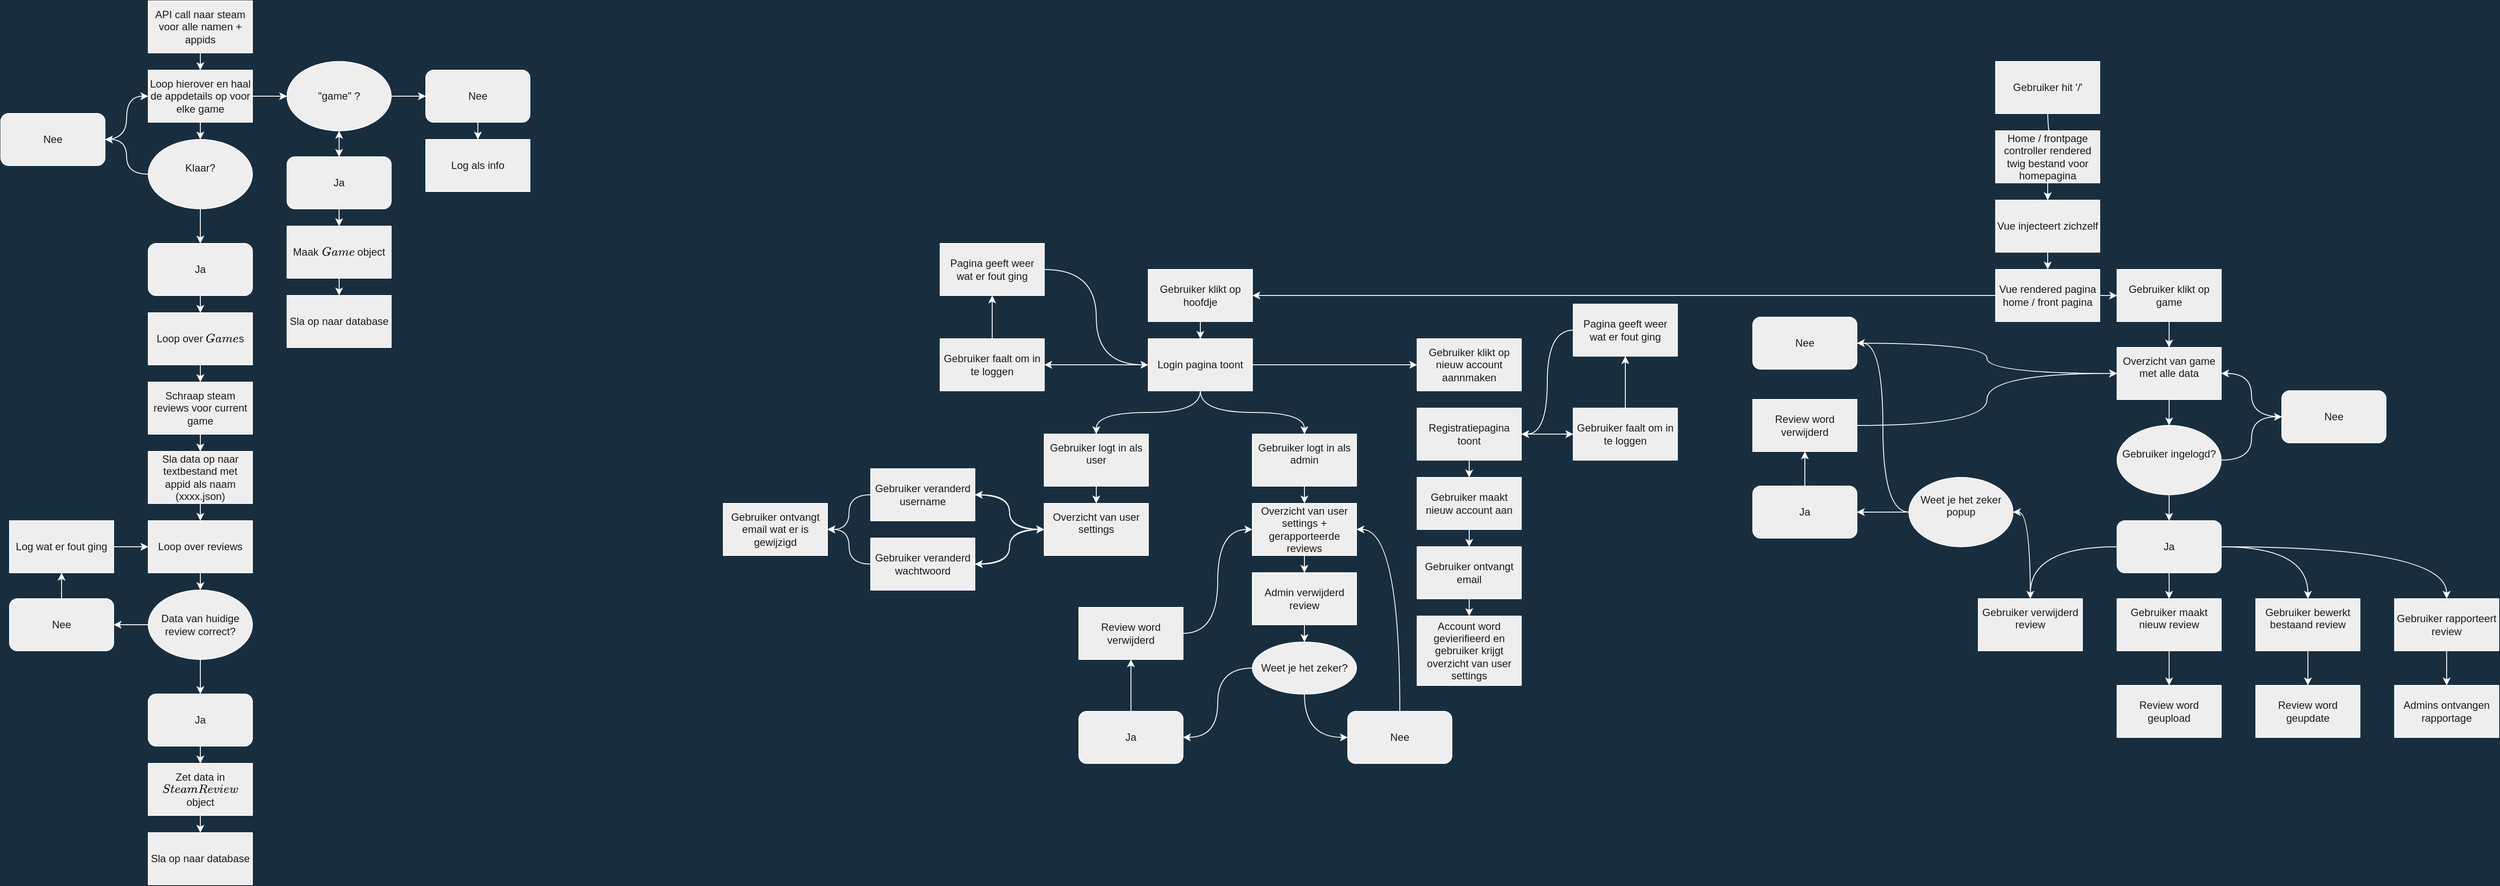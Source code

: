 <mxfile version="20.3.3" type="device"><diagram id="C5RBs43oDa-KdzZeNtuy" name="Page-1"><mxGraphModel dx="1673" dy="932" grid="0" gridSize="10" guides="1" tooltips="1" connect="1" arrows="1" fold="1" page="1" pageScale="1" pageWidth="4681" pageHeight="3300" background="#182E3E" math="0" shadow="0"><root><mxCell id="WIyWlLk6GJQsqaUBKTNV-0"/><mxCell id="WIyWlLk6GJQsqaUBKTNV-1" parent="WIyWlLk6GJQsqaUBKTNV-0"/><mxCell id="2eg6eERZm21hRDoab48E-3" style="edgeStyle=orthogonalEdgeStyle;rounded=0;orthogonalLoop=1;jettySize=auto;html=1;entryX=0.5;entryY=0;entryDx=0;entryDy=0;strokeColor=#FFFFFF;fontColor=#FFFFFF;curved=1;labelBackgroundColor=#182E3E;" parent="WIyWlLk6GJQsqaUBKTNV-1" source="2eg6eERZm21hRDoab48E-1" target="2eg6eERZm21hRDoab48E-2" edge="1"><mxGeometry relative="1" as="geometry"/></mxCell><mxCell id="2eg6eERZm21hRDoab48E-1" value="API call naar steam voor alle namen + appids" style="rounded=0;whiteSpace=wrap;html=1;strokeColor=#FFFFFF;fontColor=#1A1A1A;fillColor=#EEEEEE;" parent="WIyWlLk6GJQsqaUBKTNV-1" vertex="1"><mxGeometry x="400" y="40" width="120" height="60" as="geometry"/></mxCell><mxCell id="2eg6eERZm21hRDoab48E-9" style="edgeStyle=orthogonalEdgeStyle;rounded=0;orthogonalLoop=1;jettySize=auto;html=1;strokeColor=#FFFFFF;fontColor=#FFFFFF;curved=1;labelBackgroundColor=#182E3E;" parent="WIyWlLk6GJQsqaUBKTNV-1" source="2eg6eERZm21hRDoab48E-2" target="2eg6eERZm21hRDoab48E-4" edge="1"><mxGeometry relative="1" as="geometry"/></mxCell><mxCell id="2eg6eERZm21hRDoab48E-24" style="edgeStyle=orthogonalEdgeStyle;rounded=0;orthogonalLoop=1;jettySize=auto;html=1;strokeColor=#FFFFFF;fontColor=#FFFFFF;curved=1;labelBackgroundColor=#182E3E;" parent="WIyWlLk6GJQsqaUBKTNV-1" source="2eg6eERZm21hRDoab48E-2" target="2eg6eERZm21hRDoab48E-19" edge="1"><mxGeometry relative="1" as="geometry"/></mxCell><mxCell id="2eg6eERZm21hRDoab48E-2" value="Loop hierover en haal de appdetails op voor elke game" style="rounded=0;whiteSpace=wrap;html=1;strokeColor=#FFFFFF;fontColor=#1A1A1A;fillColor=#EEEEEE;" parent="WIyWlLk6GJQsqaUBKTNV-1" vertex="1"><mxGeometry x="400" y="120" width="120" height="60" as="geometry"/></mxCell><mxCell id="2eg6eERZm21hRDoab48E-7" style="edgeStyle=orthogonalEdgeStyle;rounded=0;orthogonalLoop=1;jettySize=auto;html=1;entryX=0;entryY=0.5;entryDx=0;entryDy=0;strokeColor=#FFFFFF;fontColor=#FFFFFF;curved=1;labelBackgroundColor=#182E3E;" parent="WIyWlLk6GJQsqaUBKTNV-1" source="2eg6eERZm21hRDoab48E-4" target="2eg6eERZm21hRDoab48E-6" edge="1"><mxGeometry relative="1" as="geometry"/></mxCell><mxCell id="2eg6eERZm21hRDoab48E-18" style="edgeStyle=orthogonalEdgeStyle;rounded=0;orthogonalLoop=1;jettySize=auto;html=1;strokeColor=#FFFFFF;fontColor=#FFFFFF;curved=1;labelBackgroundColor=#182E3E;" parent="WIyWlLk6GJQsqaUBKTNV-1" source="2eg6eERZm21hRDoab48E-4" target="2eg6eERZm21hRDoab48E-5" edge="1"><mxGeometry relative="1" as="geometry"/></mxCell><mxCell id="2eg6eERZm21hRDoab48E-4" value="&quot;game&quot; ?" style="ellipse;whiteSpace=wrap;html=1;strokeColor=#FFFFFF;fontColor=#1A1A1A;fillColor=#EEEEEE;" parent="WIyWlLk6GJQsqaUBKTNV-1" vertex="1"><mxGeometry x="560" y="110" width="120" height="80" as="geometry"/></mxCell><mxCell id="2eg6eERZm21hRDoab48E-15" style="edgeStyle=orthogonalEdgeStyle;rounded=0;orthogonalLoop=1;jettySize=auto;html=1;strokeColor=#FFFFFF;fontColor=#FFFFFF;curved=1;labelBackgroundColor=#182E3E;" parent="WIyWlLk6GJQsqaUBKTNV-1" source="2eg6eERZm21hRDoab48E-5" target="2eg6eERZm21hRDoab48E-13" edge="1"><mxGeometry relative="1" as="geometry"/></mxCell><mxCell id="2eg6eERZm21hRDoab48E-17" value="" style="edgeStyle=orthogonalEdgeStyle;rounded=0;orthogonalLoop=1;jettySize=auto;html=1;strokeColor=#FFFFFF;fontColor=#FFFFFF;curved=1;labelBackgroundColor=#182E3E;" parent="WIyWlLk6GJQsqaUBKTNV-1" source="2eg6eERZm21hRDoab48E-5" target="2eg6eERZm21hRDoab48E-4" edge="1"><mxGeometry relative="1" as="geometry"/></mxCell><mxCell id="2eg6eERZm21hRDoab48E-5" value="Ja" style="rounded=1;whiteSpace=wrap;html=1;strokeColor=#FFFFFF;fontColor=#1A1A1A;fillColor=#EEEEEE;" parent="WIyWlLk6GJQsqaUBKTNV-1" vertex="1"><mxGeometry x="560" y="220" width="120" height="60" as="geometry"/></mxCell><mxCell id="2eg6eERZm21hRDoab48E-66" style="edgeStyle=orthogonalEdgeStyle;rounded=0;orthogonalLoop=1;jettySize=auto;html=1;strokeColor=#FFFFFF;fontColor=#FFFFFF;curved=1;labelBackgroundColor=#182E3E;" parent="WIyWlLk6GJQsqaUBKTNV-1" source="2eg6eERZm21hRDoab48E-6" target="2eg6eERZm21hRDoab48E-65" edge="1"><mxGeometry relative="1" as="geometry"/></mxCell><mxCell id="2eg6eERZm21hRDoab48E-6" value="Nee" style="rounded=1;whiteSpace=wrap;html=1;strokeColor=#FFFFFF;fontColor=#1A1A1A;fillColor=#EEEEEE;" parent="WIyWlLk6GJQsqaUBKTNV-1" vertex="1"><mxGeometry x="720" y="120" width="120" height="60" as="geometry"/></mxCell><mxCell id="2eg6eERZm21hRDoab48E-16" style="edgeStyle=orthogonalEdgeStyle;rounded=0;orthogonalLoop=1;jettySize=auto;html=1;entryX=0.5;entryY=0;entryDx=0;entryDy=0;strokeColor=#FFFFFF;fontColor=#FFFFFF;curved=1;labelBackgroundColor=#182E3E;" parent="WIyWlLk6GJQsqaUBKTNV-1" source="2eg6eERZm21hRDoab48E-13" target="2eg6eERZm21hRDoab48E-14" edge="1"><mxGeometry relative="1" as="geometry"/></mxCell><mxCell id="2eg6eERZm21hRDoab48E-13" value="Maak `Game` object" style="whiteSpace=wrap;html=1;strokeColor=#FFFFFF;fontColor=#1A1A1A;fillColor=#EEEEEE;" parent="WIyWlLk6GJQsqaUBKTNV-1" vertex="1"><mxGeometry x="560" y="300" width="120" height="60" as="geometry"/></mxCell><mxCell id="2eg6eERZm21hRDoab48E-14" value="Sla op naar database" style="whiteSpace=wrap;html=1;strokeColor=#FFFFFF;fontColor=#1A1A1A;fillColor=#EEEEEE;" parent="WIyWlLk6GJQsqaUBKTNV-1" vertex="1"><mxGeometry x="560" y="380" width="120" height="60" as="geometry"/></mxCell><mxCell id="2eg6eERZm21hRDoab48E-22" style="edgeStyle=orthogonalEdgeStyle;rounded=0;orthogonalLoop=1;jettySize=auto;html=1;strokeColor=#FFFFFF;fontColor=#FFFFFF;curved=1;labelBackgroundColor=#182E3E;" parent="WIyWlLk6GJQsqaUBKTNV-1" source="2eg6eERZm21hRDoab48E-19" target="2eg6eERZm21hRDoab48E-21" edge="1"><mxGeometry relative="1" as="geometry"/></mxCell><mxCell id="2eg6eERZm21hRDoab48E-27" style="edgeStyle=orthogonalEdgeStyle;rounded=0;orthogonalLoop=1;jettySize=auto;html=1;strokeColor=#FFFFFF;fontColor=#FFFFFF;curved=1;labelBackgroundColor=#182E3E;" parent="WIyWlLk6GJQsqaUBKTNV-1" source="2eg6eERZm21hRDoab48E-19" target="2eg6eERZm21hRDoab48E-20" edge="1"><mxGeometry relative="1" as="geometry"/></mxCell><mxCell id="2eg6eERZm21hRDoab48E-19" value="&lt;div&gt;Klaar?&lt;/div&gt;&lt;div&gt;&lt;br&gt;&lt;/div&gt;" style="ellipse;whiteSpace=wrap;html=1;strokeColor=#FFFFFF;fontColor=#1A1A1A;fillColor=#EEEEEE;" parent="WIyWlLk6GJQsqaUBKTNV-1" vertex="1"><mxGeometry x="400" y="200" width="120" height="80" as="geometry"/></mxCell><mxCell id="2eg6eERZm21hRDoab48E-30" style="edgeStyle=orthogonalEdgeStyle;rounded=0;orthogonalLoop=1;jettySize=auto;html=1;strokeColor=#FFFFFF;fontColor=#FFFFFF;curved=1;labelBackgroundColor=#182E3E;" parent="WIyWlLk6GJQsqaUBKTNV-1" source="2eg6eERZm21hRDoab48E-20" target="2eg6eERZm21hRDoab48E-29" edge="1"><mxGeometry relative="1" as="geometry"/></mxCell><mxCell id="2eg6eERZm21hRDoab48E-20" value="Ja" style="rounded=1;whiteSpace=wrap;html=1;strokeColor=#FFFFFF;fontColor=#1A1A1A;fillColor=#EEEEEE;" parent="WIyWlLk6GJQsqaUBKTNV-1" vertex="1"><mxGeometry x="400" y="320" width="120" height="60" as="geometry"/></mxCell><mxCell id="2eg6eERZm21hRDoab48E-64" style="edgeStyle=orthogonalEdgeStyle;rounded=0;orthogonalLoop=1;jettySize=auto;html=1;entryX=0;entryY=0.5;entryDx=0;entryDy=0;strokeColor=#FFFFFF;fontColor=#FFFFFF;curved=1;labelBackgroundColor=#182E3E;" parent="WIyWlLk6GJQsqaUBKTNV-1" source="2eg6eERZm21hRDoab48E-21" target="2eg6eERZm21hRDoab48E-2" edge="1"><mxGeometry relative="1" as="geometry"/></mxCell><mxCell id="2eg6eERZm21hRDoab48E-21" value="Nee" style="rounded=1;whiteSpace=wrap;html=1;strokeColor=#FFFFFF;fontColor=#1A1A1A;fillColor=#EEEEEE;" parent="WIyWlLk6GJQsqaUBKTNV-1" vertex="1"><mxGeometry x="230" y="170" width="120" height="60" as="geometry"/></mxCell><mxCell id="2eg6eERZm21hRDoab48E-32" style="edgeStyle=orthogonalEdgeStyle;rounded=0;orthogonalLoop=1;jettySize=auto;html=1;strokeColor=#FFFFFF;fontColor=#FFFFFF;curved=1;labelBackgroundColor=#182E3E;" parent="WIyWlLk6GJQsqaUBKTNV-1" source="2eg6eERZm21hRDoab48E-29" target="2eg6eERZm21hRDoab48E-31" edge="1"><mxGeometry relative="1" as="geometry"/></mxCell><mxCell id="2eg6eERZm21hRDoab48E-29" value="Loop over `Game`s" style="whiteSpace=wrap;html=1;strokeColor=#FFFFFF;fontColor=#1A1A1A;fillColor=#EEEEEE;" parent="WIyWlLk6GJQsqaUBKTNV-1" vertex="1"><mxGeometry x="400" y="400" width="120" height="60" as="geometry"/></mxCell><mxCell id="2eg6eERZm21hRDoab48E-40" style="edgeStyle=orthogonalEdgeStyle;rounded=0;orthogonalLoop=1;jettySize=auto;html=1;strokeColor=#FFFFFF;fontColor=#FFFFFF;curved=1;labelBackgroundColor=#182E3E;" parent="WIyWlLk6GJQsqaUBKTNV-1" source="2eg6eERZm21hRDoab48E-31" edge="1"><mxGeometry relative="1" as="geometry"><mxPoint x="460" y="560" as="targetPoint"/></mxGeometry></mxCell><mxCell id="2eg6eERZm21hRDoab48E-31" value="Schraap steam reviews voor current game" style="rounded=0;whiteSpace=wrap;html=1;strokeColor=#FFFFFF;fontColor=#1A1A1A;fillColor=#EEEEEE;" parent="WIyWlLk6GJQsqaUBKTNV-1" vertex="1"><mxGeometry x="400" y="480" width="120" height="60" as="geometry"/></mxCell><mxCell id="2eg6eERZm21hRDoab48E-38" style="edgeStyle=orthogonalEdgeStyle;rounded=0;orthogonalLoop=1;jettySize=auto;html=1;strokeColor=#FFFFFF;fontColor=#FFFFFF;curved=1;labelBackgroundColor=#182E3E;" parent="WIyWlLk6GJQsqaUBKTNV-1" edge="1"><mxGeometry relative="1" as="geometry"><mxPoint x="460" y="640" as="sourcePoint"/></mxGeometry></mxCell><mxCell id="2eg6eERZm21hRDoab48E-41" style="edgeStyle=orthogonalEdgeStyle;rounded=0;orthogonalLoop=1;jettySize=auto;html=1;strokeColor=#FFFFFF;fontColor=#FFFFFF;curved=1;labelBackgroundColor=#182E3E;" parent="WIyWlLk6GJQsqaUBKTNV-1" edge="1"><mxGeometry relative="1" as="geometry"><mxPoint x="360" y="600" as="targetPoint"/></mxGeometry></mxCell><mxCell id="2eg6eERZm21hRDoab48E-46" style="edgeStyle=orthogonalEdgeStyle;rounded=0;orthogonalLoop=1;jettySize=auto;html=1;strokeColor=#FFFFFF;fontColor=#FFFFFF;curved=1;labelBackgroundColor=#182E3E;" parent="WIyWlLk6GJQsqaUBKTNV-1" source="2eg6eERZm21hRDoab48E-44" target="2eg6eERZm21hRDoab48E-45" edge="1"><mxGeometry relative="1" as="geometry"/></mxCell><mxCell id="2eg6eERZm21hRDoab48E-44" value="Sla data op naar textbestand met appid als naam (xxxx.json)" style="rounded=0;whiteSpace=wrap;html=1;strokeColor=#FFFFFF;fontColor=#1A1A1A;fillColor=#EEEEEE;" parent="WIyWlLk6GJQsqaUBKTNV-1" vertex="1"><mxGeometry x="400" y="560" width="120" height="60" as="geometry"/></mxCell><mxCell id="2eg6eERZm21hRDoab48E-49" style="edgeStyle=orthogonalEdgeStyle;rounded=0;orthogonalLoop=1;jettySize=auto;html=1;strokeColor=#FFFFFF;fontColor=#FFFFFF;curved=1;labelBackgroundColor=#182E3E;" parent="WIyWlLk6GJQsqaUBKTNV-1" source="2eg6eERZm21hRDoab48E-45" target="2eg6eERZm21hRDoab48E-48" edge="1"><mxGeometry relative="1" as="geometry"/></mxCell><mxCell id="2eg6eERZm21hRDoab48E-45" value="Loop over reviews" style="rounded=0;whiteSpace=wrap;html=1;strokeColor=#FFFFFF;fontColor=#1A1A1A;fillColor=#EEEEEE;" parent="WIyWlLk6GJQsqaUBKTNV-1" vertex="1"><mxGeometry x="400" y="640" width="120" height="60" as="geometry"/></mxCell><mxCell id="2eg6eERZm21hRDoab48E-52" style="edgeStyle=orthogonalEdgeStyle;rounded=0;orthogonalLoop=1;jettySize=auto;html=1;entryX=1;entryY=0.5;entryDx=0;entryDy=0;strokeColor=#FFFFFF;fontColor=#FFFFFF;curved=1;labelBackgroundColor=#182E3E;" parent="WIyWlLk6GJQsqaUBKTNV-1" source="2eg6eERZm21hRDoab48E-48" target="2eg6eERZm21hRDoab48E-50" edge="1"><mxGeometry relative="1" as="geometry"/></mxCell><mxCell id="2eg6eERZm21hRDoab48E-57" style="edgeStyle=orthogonalEdgeStyle;rounded=0;orthogonalLoop=1;jettySize=auto;html=1;entryX=0.5;entryY=0;entryDx=0;entryDy=0;strokeColor=#FFFFFF;fontColor=#FFFFFF;curved=1;labelBackgroundColor=#182E3E;" parent="WIyWlLk6GJQsqaUBKTNV-1" source="2eg6eERZm21hRDoab48E-48" target="2eg6eERZm21hRDoab48E-55" edge="1"><mxGeometry relative="1" as="geometry"/></mxCell><mxCell id="2eg6eERZm21hRDoab48E-48" value="Data van huidige review correct?" style="ellipse;whiteSpace=wrap;html=1;strokeColor=#FFFFFF;fontColor=#1A1A1A;fillColor=#EEEEEE;" parent="WIyWlLk6GJQsqaUBKTNV-1" vertex="1"><mxGeometry x="400" y="720" width="120" height="80" as="geometry"/></mxCell><mxCell id="2eg6eERZm21hRDoab48E-53" style="edgeStyle=orthogonalEdgeStyle;rounded=0;orthogonalLoop=1;jettySize=auto;html=1;strokeColor=#FFFFFF;fontColor=#FFFFFF;curved=1;labelBackgroundColor=#182E3E;" parent="WIyWlLk6GJQsqaUBKTNV-1" source="2eg6eERZm21hRDoab48E-50" target="2eg6eERZm21hRDoab48E-51" edge="1"><mxGeometry relative="1" as="geometry"/></mxCell><mxCell id="2eg6eERZm21hRDoab48E-50" value="Nee" style="rounded=1;whiteSpace=wrap;html=1;strokeColor=#FFFFFF;fontColor=#1A1A1A;fillColor=#EEEEEE;" parent="WIyWlLk6GJQsqaUBKTNV-1" vertex="1"><mxGeometry x="240" y="730" width="120" height="60" as="geometry"/></mxCell><mxCell id="2eg6eERZm21hRDoab48E-54" style="edgeStyle=orthogonalEdgeStyle;rounded=0;orthogonalLoop=1;jettySize=auto;html=1;entryX=0;entryY=0.5;entryDx=0;entryDy=0;strokeColor=#FFFFFF;fontColor=#FFFFFF;curved=1;labelBackgroundColor=#182E3E;" parent="WIyWlLk6GJQsqaUBKTNV-1" source="2eg6eERZm21hRDoab48E-51" target="2eg6eERZm21hRDoab48E-45" edge="1"><mxGeometry relative="1" as="geometry"/></mxCell><mxCell id="2eg6eERZm21hRDoab48E-51" value="Log wat er fout ging" style="rounded=0;whiteSpace=wrap;html=1;strokeColor=#FFFFFF;fontColor=#1A1A1A;fillColor=#EEEEEE;" parent="WIyWlLk6GJQsqaUBKTNV-1" vertex="1"><mxGeometry x="240" y="640" width="120" height="60" as="geometry"/></mxCell><mxCell id="2eg6eERZm21hRDoab48E-58" style="edgeStyle=orthogonalEdgeStyle;rounded=0;orthogonalLoop=1;jettySize=auto;html=1;strokeColor=#FFFFFF;fontColor=#FFFFFF;curved=1;labelBackgroundColor=#182E3E;" parent="WIyWlLk6GJQsqaUBKTNV-1" source="2eg6eERZm21hRDoab48E-55" target="2eg6eERZm21hRDoab48E-56" edge="1"><mxGeometry relative="1" as="geometry"/></mxCell><mxCell id="2eg6eERZm21hRDoab48E-55" value="Ja" style="rounded=1;whiteSpace=wrap;html=1;strokeColor=#FFFFFF;fontColor=#1A1A1A;fillColor=#EEEEEE;" parent="WIyWlLk6GJQsqaUBKTNV-1" vertex="1"><mxGeometry x="400" y="840" width="120" height="60" as="geometry"/></mxCell><mxCell id="2eg6eERZm21hRDoab48E-60" style="edgeStyle=orthogonalEdgeStyle;rounded=0;orthogonalLoop=1;jettySize=auto;html=1;strokeColor=#FFFFFF;fontColor=#FFFFFF;curved=1;labelBackgroundColor=#182E3E;" parent="WIyWlLk6GJQsqaUBKTNV-1" source="2eg6eERZm21hRDoab48E-56" target="2eg6eERZm21hRDoab48E-59" edge="1"><mxGeometry relative="1" as="geometry"/></mxCell><mxCell id="2eg6eERZm21hRDoab48E-56" value="Zet data in `SteamReview` object" style="rounded=0;whiteSpace=wrap;html=1;strokeColor=#FFFFFF;fontColor=#1A1A1A;fillColor=#EEEEEE;" parent="WIyWlLk6GJQsqaUBKTNV-1" vertex="1"><mxGeometry x="400" y="920" width="120" height="60" as="geometry"/></mxCell><mxCell id="2eg6eERZm21hRDoab48E-59" value="Sla op naar database" style="whiteSpace=wrap;html=1;strokeColor=#FFFFFF;fontColor=#1A1A1A;fillColor=#EEEEEE;" parent="WIyWlLk6GJQsqaUBKTNV-1" vertex="1"><mxGeometry x="400" y="1000" width="120" height="60" as="geometry"/></mxCell><mxCell id="2eg6eERZm21hRDoab48E-65" value="Log als info" style="whiteSpace=wrap;html=1;strokeColor=#FFFFFF;fontColor=#1A1A1A;fillColor=#EEEEEE;" parent="WIyWlLk6GJQsqaUBKTNV-1" vertex="1"><mxGeometry x="720" y="200" width="120" height="60" as="geometry"/></mxCell><mxCell id="2eg6eERZm21hRDoab48E-72" style="edgeStyle=orthogonalEdgeStyle;rounded=0;orthogonalLoop=1;jettySize=auto;html=1;strokeColor=#FFFFFF;fontColor=#FFFFFF;curved=1;labelBackgroundColor=#182E3E;" parent="WIyWlLk6GJQsqaUBKTNV-1" target="2eg6eERZm21hRDoab48E-68" edge="1"><mxGeometry relative="1" as="geometry"><mxPoint x="2590" y="170" as="sourcePoint"/></mxGeometry></mxCell><mxCell id="2eg6eERZm21hRDoab48E-67" value="Gebruiker hit '/'" style="rounded=0;whiteSpace=wrap;html=1;strokeColor=#FFFFFF;fontColor=#1A1A1A;fillColor=#EEEEEE;" parent="WIyWlLk6GJQsqaUBKTNV-1" vertex="1"><mxGeometry x="2530" y="110" width="120" height="60" as="geometry"/></mxCell><mxCell id="2eg6eERZm21hRDoab48E-73" style="edgeStyle=orthogonalEdgeStyle;rounded=0;orthogonalLoop=1;jettySize=auto;html=1;strokeColor=#FFFFFF;fontColor=#FFFFFF;curved=1;labelBackgroundColor=#182E3E;" parent="WIyWlLk6GJQsqaUBKTNV-1" source="2eg6eERZm21hRDoab48E-68" target="2eg6eERZm21hRDoab48E-70" edge="1"><mxGeometry relative="1" as="geometry"/></mxCell><mxCell id="2eg6eERZm21hRDoab48E-68" value="Home / frontpage controller rendered twig bestand voor homepagina" style="rounded=0;whiteSpace=wrap;html=1;strokeColor=#FFFFFF;fontColor=#1A1A1A;fillColor=#EEEEEE;" parent="WIyWlLk6GJQsqaUBKTNV-1" vertex="1"><mxGeometry x="2530" y="190" width="120" height="60" as="geometry"/></mxCell><mxCell id="2eg6eERZm21hRDoab48E-74" style="edgeStyle=orthogonalEdgeStyle;rounded=0;orthogonalLoop=1;jettySize=auto;html=1;strokeColor=#FFFFFF;fontColor=#FFFFFF;curved=1;labelBackgroundColor=#182E3E;" parent="WIyWlLk6GJQsqaUBKTNV-1" source="2eg6eERZm21hRDoab48E-70" target="2eg6eERZm21hRDoab48E-71" edge="1"><mxGeometry relative="1" as="geometry"/></mxCell><mxCell id="2eg6eERZm21hRDoab48E-70" value="Vue injecteert zichzelf" style="rounded=0;whiteSpace=wrap;html=1;strokeColor=#FFFFFF;fontColor=#1A1A1A;fillColor=#EEEEEE;" parent="WIyWlLk6GJQsqaUBKTNV-1" vertex="1"><mxGeometry x="2530" y="270" width="120" height="60" as="geometry"/></mxCell><mxCell id="2eg6eERZm21hRDoab48E-77" style="edgeStyle=orthogonalEdgeStyle;rounded=0;orthogonalLoop=1;jettySize=auto;html=1;entryX=1;entryY=0.5;entryDx=0;entryDy=0;strokeColor=#FFFFFF;fontColor=#FFFFFF;curved=1;labelBackgroundColor=#182E3E;" parent="WIyWlLk6GJQsqaUBKTNV-1" source="2eg6eERZm21hRDoab48E-71" target="2eg6eERZm21hRDoab48E-76" edge="1"><mxGeometry relative="1" as="geometry"/></mxCell><mxCell id="2eg6eERZm21hRDoab48E-78" style="edgeStyle=orthogonalEdgeStyle;rounded=0;orthogonalLoop=1;jettySize=auto;html=1;strokeColor=#FFFFFF;fontColor=#FFFFFF;curved=1;labelBackgroundColor=#182E3E;" parent="WIyWlLk6GJQsqaUBKTNV-1" source="2eg6eERZm21hRDoab48E-71" target="2eg6eERZm21hRDoab48E-75" edge="1"><mxGeometry relative="1" as="geometry"/></mxCell><mxCell id="2eg6eERZm21hRDoab48E-71" value="Vue rendered pagina home / front pagina" style="whiteSpace=wrap;html=1;strokeColor=#FFFFFF;fontColor=#1A1A1A;fillColor=#EEEEEE;" parent="WIyWlLk6GJQsqaUBKTNV-1" vertex="1"><mxGeometry x="2530" y="350" width="120" height="60" as="geometry"/></mxCell><mxCell id="2eg6eERZm21hRDoab48E-88" style="edgeStyle=orthogonalEdgeStyle;rounded=0;orthogonalLoop=1;jettySize=auto;html=1;strokeColor=#FFFFFF;fontColor=#FFFFFF;curved=1;labelBackgroundColor=#182E3E;" parent="WIyWlLk6GJQsqaUBKTNV-1" source="2eg6eERZm21hRDoab48E-75" target="2eg6eERZm21hRDoab48E-87" edge="1"><mxGeometry relative="1" as="geometry"/></mxCell><mxCell id="2eg6eERZm21hRDoab48E-75" value="Gebruiker klikt op game" style="rounded=0;whiteSpace=wrap;html=1;strokeColor=#FFFFFF;fontColor=#1A1A1A;fillColor=#EEEEEE;" parent="WIyWlLk6GJQsqaUBKTNV-1" vertex="1"><mxGeometry x="2670" y="350" width="120" height="60" as="geometry"/></mxCell><mxCell id="2eg6eERZm21hRDoab48E-153" style="edgeStyle=orthogonalEdgeStyle;rounded=0;orthogonalLoop=1;jettySize=auto;html=1;strokeColor=#FFFFFF;fontColor=#FFFFFF;curved=1;labelBackgroundColor=#182E3E;" parent="WIyWlLk6GJQsqaUBKTNV-1" source="2eg6eERZm21hRDoab48E-76" target="2eg6eERZm21hRDoab48E-152" edge="1"><mxGeometry relative="1" as="geometry"/></mxCell><mxCell id="2eg6eERZm21hRDoab48E-76" value="Gebruiker klikt op hoofdje " style="whiteSpace=wrap;html=1;strokeColor=#FFFFFF;fontColor=#1A1A1A;fillColor=#EEEEEE;" parent="WIyWlLk6GJQsqaUBKTNV-1" vertex="1"><mxGeometry x="1553" y="350" width="120" height="60" as="geometry"/></mxCell><mxCell id="2eg6eERZm21hRDoab48E-86" style="edgeStyle=orthogonalEdgeStyle;rounded=0;orthogonalLoop=1;jettySize=auto;html=1;strokeColor=#FFFFFF;fontColor=#FFFFFF;curved=1;labelBackgroundColor=#182E3E;" parent="WIyWlLk6GJQsqaUBKTNV-1" source="2eg6eERZm21hRDoab48E-79" target="2eg6eERZm21hRDoab48E-84" edge="1"><mxGeometry relative="1" as="geometry"/></mxCell><mxCell id="2eg6eERZm21hRDoab48E-79" value="&lt;div&gt;Gebruiker logt in als admin&lt;/div&gt;&lt;div&gt;&lt;br&gt;&lt;/div&gt;" style="whiteSpace=wrap;html=1;strokeColor=#FFFFFF;fontColor=#1A1A1A;fillColor=#EEEEEE;" parent="WIyWlLk6GJQsqaUBKTNV-1" vertex="1"><mxGeometry x="1673" y="540" width="120" height="60" as="geometry"/></mxCell><mxCell id="2eg6eERZm21hRDoab48E-85" style="edgeStyle=orthogonalEdgeStyle;rounded=0;orthogonalLoop=1;jettySize=auto;html=1;strokeColor=#FFFFFF;fontColor=#FFFFFF;curved=1;labelBackgroundColor=#182E3E;" parent="WIyWlLk6GJQsqaUBKTNV-1" source="2eg6eERZm21hRDoab48E-80" target="2eg6eERZm21hRDoab48E-83" edge="1"><mxGeometry relative="1" as="geometry"/></mxCell><mxCell id="2eg6eERZm21hRDoab48E-80" value="&lt;div&gt;Gebruiker logt in als user&lt;/div&gt;&lt;div&gt;&lt;br&gt;&lt;/div&gt;" style="whiteSpace=wrap;html=1;strokeColor=#FFFFFF;fontColor=#1A1A1A;fillColor=#EEEEEE;" parent="WIyWlLk6GJQsqaUBKTNV-1" vertex="1"><mxGeometry x="1433" y="540" width="120" height="60" as="geometry"/></mxCell><mxCell id="2eg6eERZm21hRDoab48E-164" style="edgeStyle=orthogonalEdgeStyle;rounded=0;orthogonalLoop=1;jettySize=auto;html=1;entryX=1;entryY=0.5;entryDx=0;entryDy=0;strokeColor=#FFFFFF;fontColor=#FFFFFF;curved=1;labelBackgroundColor=#182E3E;" parent="WIyWlLk6GJQsqaUBKTNV-1" source="2eg6eERZm21hRDoab48E-83" target="2eg6eERZm21hRDoab48E-162" edge="1"><mxGeometry relative="1" as="geometry"/></mxCell><mxCell id="2eg6eERZm21hRDoab48E-165" style="edgeStyle=orthogonalEdgeStyle;rounded=0;orthogonalLoop=1;jettySize=auto;html=1;entryX=1;entryY=0.5;entryDx=0;entryDy=0;strokeColor=#FFFFFF;fontColor=#FFFFFF;curved=1;labelBackgroundColor=#182E3E;" parent="WIyWlLk6GJQsqaUBKTNV-1" source="2eg6eERZm21hRDoab48E-83" target="2eg6eERZm21hRDoab48E-163" edge="1"><mxGeometry relative="1" as="geometry"/></mxCell><mxCell id="2eg6eERZm21hRDoab48E-83" value="&lt;div&gt;Overzicht van user settings&lt;/div&gt;&lt;div&gt;&lt;br&gt;&lt;/div&gt;" style="rounded=0;whiteSpace=wrap;html=1;strokeColor=#FFFFFF;fontColor=#1A1A1A;fillColor=#EEEEEE;" parent="WIyWlLk6GJQsqaUBKTNV-1" vertex="1"><mxGeometry x="1433" y="620" width="120" height="60" as="geometry"/></mxCell><mxCell id="2eg6eERZm21hRDoab48E-135" style="edgeStyle=orthogonalEdgeStyle;rounded=0;orthogonalLoop=1;jettySize=auto;html=1;strokeColor=#FFFFFF;fontColor=#FFFFFF;curved=1;labelBackgroundColor=#182E3E;" parent="WIyWlLk6GJQsqaUBKTNV-1" source="2eg6eERZm21hRDoab48E-84" target="2eg6eERZm21hRDoab48E-134" edge="1"><mxGeometry relative="1" as="geometry"/></mxCell><mxCell id="2eg6eERZm21hRDoab48E-84" value="Overzicht van user settings + gerapporteerde reviews" style="whiteSpace=wrap;html=1;strokeColor=#FFFFFF;fontColor=#1A1A1A;fillColor=#EEEEEE;" parent="WIyWlLk6GJQsqaUBKTNV-1" vertex="1"><mxGeometry x="1673" y="620" width="120" height="60" as="geometry"/></mxCell><mxCell id="2eg6eERZm21hRDoab48E-92" style="edgeStyle=orthogonalEdgeStyle;rounded=0;orthogonalLoop=1;jettySize=auto;html=1;entryX=0.5;entryY=0;entryDx=0;entryDy=0;strokeColor=#FFFFFF;fontColor=#FFFFFF;curved=1;labelBackgroundColor=#182E3E;" parent="WIyWlLk6GJQsqaUBKTNV-1" source="2eg6eERZm21hRDoab48E-87" target="2eg6eERZm21hRDoab48E-91" edge="1"><mxGeometry relative="1" as="geometry"/></mxCell><mxCell id="2eg6eERZm21hRDoab48E-87" value="&lt;div&gt;Overzicht van game met alle data&lt;/div&gt;&lt;div&gt;&lt;br&gt;&lt;/div&gt;" style="whiteSpace=wrap;html=1;strokeColor=#FFFFFF;fontColor=#1A1A1A;fillColor=#EEEEEE;" parent="WIyWlLk6GJQsqaUBKTNV-1" vertex="1"><mxGeometry x="2670" y="440" width="120" height="60" as="geometry"/></mxCell><mxCell id="2eg6eERZm21hRDoab48E-96" style="edgeStyle=orthogonalEdgeStyle;rounded=0;orthogonalLoop=1;jettySize=auto;html=1;entryX=0;entryY=0.5;entryDx=0;entryDy=0;strokeColor=#FFFFFF;fontColor=#FFFFFF;curved=1;labelBackgroundColor=#182E3E;" parent="WIyWlLk6GJQsqaUBKTNV-1" source="2eg6eERZm21hRDoab48E-91" target="2eg6eERZm21hRDoab48E-93" edge="1"><mxGeometry relative="1" as="geometry"/></mxCell><mxCell id="2eg6eERZm21hRDoab48E-99" style="edgeStyle=orthogonalEdgeStyle;rounded=0;orthogonalLoop=1;jettySize=auto;html=1;strokeColor=#FFFFFF;fontColor=#FFFFFF;curved=1;labelBackgroundColor=#182E3E;" parent="WIyWlLk6GJQsqaUBKTNV-1" source="2eg6eERZm21hRDoab48E-91" target="2eg6eERZm21hRDoab48E-98" edge="1"><mxGeometry relative="1" as="geometry"/></mxCell><mxCell id="2eg6eERZm21hRDoab48E-91" value="&lt;div&gt;Gebruiker ingelogd?&lt;/div&gt;&lt;div&gt;&lt;br&gt;&lt;/div&gt;" style="ellipse;whiteSpace=wrap;html=1;strokeColor=#FFFFFF;fontColor=#1A1A1A;fillColor=#EEEEEE;" parent="WIyWlLk6GJQsqaUBKTNV-1" vertex="1"><mxGeometry x="2670" y="530" width="120" height="80" as="geometry"/></mxCell><mxCell id="2eg6eERZm21hRDoab48E-97" style="edgeStyle=orthogonalEdgeStyle;rounded=0;orthogonalLoop=1;jettySize=auto;html=1;entryX=1;entryY=0.5;entryDx=0;entryDy=0;strokeColor=#FFFFFF;fontColor=#FFFFFF;curved=1;labelBackgroundColor=#182E3E;" parent="WIyWlLk6GJQsqaUBKTNV-1" source="2eg6eERZm21hRDoab48E-93" target="2eg6eERZm21hRDoab48E-87" edge="1"><mxGeometry relative="1" as="geometry"/></mxCell><mxCell id="2eg6eERZm21hRDoab48E-93" value="Nee" style="rounded=1;whiteSpace=wrap;html=1;strokeColor=#FFFFFF;fontColor=#1A1A1A;fillColor=#EEEEEE;" parent="WIyWlLk6GJQsqaUBKTNV-1" vertex="1"><mxGeometry x="2860" y="490" width="120" height="60" as="geometry"/></mxCell><mxCell id="2eg6eERZm21hRDoab48E-103" style="edgeStyle=orthogonalEdgeStyle;rounded=0;orthogonalLoop=1;jettySize=auto;html=1;strokeColor=#FFFFFF;fontColor=#FFFFFF;curved=1;labelBackgroundColor=#182E3E;" parent="WIyWlLk6GJQsqaUBKTNV-1" source="2eg6eERZm21hRDoab48E-98" target="2eg6eERZm21hRDoab48E-101" edge="1"><mxGeometry relative="1" as="geometry"/></mxCell><mxCell id="2eg6eERZm21hRDoab48E-104" style="edgeStyle=orthogonalEdgeStyle;rounded=0;orthogonalLoop=1;jettySize=auto;html=1;entryX=0.5;entryY=0;entryDx=0;entryDy=0;strokeColor=#FFFFFF;fontColor=#FFFFFF;curved=1;labelBackgroundColor=#182E3E;" parent="WIyWlLk6GJQsqaUBKTNV-1" source="2eg6eERZm21hRDoab48E-98" target="2eg6eERZm21hRDoab48E-102" edge="1"><mxGeometry relative="1" as="geometry"/></mxCell><mxCell id="2eg6eERZm21hRDoab48E-105" style="edgeStyle=orthogonalEdgeStyle;rounded=0;orthogonalLoop=1;jettySize=auto;html=1;entryX=0.5;entryY=0;entryDx=0;entryDy=0;strokeColor=#FFFFFF;fontColor=#FFFFFF;curved=1;labelBackgroundColor=#182E3E;" parent="WIyWlLk6GJQsqaUBKTNV-1" source="2eg6eERZm21hRDoab48E-98" target="2eg6eERZm21hRDoab48E-100" edge="1"><mxGeometry relative="1" as="geometry"/></mxCell><mxCell id="2eg6eERZm21hRDoab48E-132" style="edgeStyle=orthogonalEdgeStyle;rounded=0;orthogonalLoop=1;jettySize=auto;html=1;entryX=0.5;entryY=0;entryDx=0;entryDy=0;strokeColor=#FFFFFF;fontColor=#FFFFFF;curved=1;labelBackgroundColor=#182E3E;" parent="WIyWlLk6GJQsqaUBKTNV-1" source="2eg6eERZm21hRDoab48E-98" target="2eg6eERZm21hRDoab48E-129" edge="1"><mxGeometry relative="1" as="geometry"/></mxCell><mxCell id="2eg6eERZm21hRDoab48E-98" value="Ja" style="rounded=1;whiteSpace=wrap;html=1;strokeColor=#FFFFFF;fontColor=#1A1A1A;fillColor=#EEEEEE;" parent="WIyWlLk6GJQsqaUBKTNV-1" vertex="1"><mxGeometry x="2670" y="640" width="120" height="60" as="geometry"/></mxCell><mxCell id="2eg6eERZm21hRDoab48E-128" style="edgeStyle=orthogonalEdgeStyle;rounded=0;orthogonalLoop=1;jettySize=auto;html=1;strokeColor=#FFFFFF;fontColor=#FFFFFF;curved=1;labelBackgroundColor=#182E3E;" parent="WIyWlLk6GJQsqaUBKTNV-1" source="2eg6eERZm21hRDoab48E-100" target="2eg6eERZm21hRDoab48E-127" edge="1"><mxGeometry relative="1" as="geometry"/></mxCell><mxCell id="2eg6eERZm21hRDoab48E-100" value="&lt;div&gt;Gebruiker bewerkt bestaand review&lt;/div&gt;&lt;div&gt;&lt;br&gt;&lt;/div&gt;" style="whiteSpace=wrap;html=1;strokeColor=#FFFFFF;fontColor=#1A1A1A;fillColor=#EEEEEE;" parent="WIyWlLk6GJQsqaUBKTNV-1" vertex="1"><mxGeometry x="2830" y="730" width="120" height="60" as="geometry"/></mxCell><mxCell id="2eg6eERZm21hRDoab48E-126" style="edgeStyle=orthogonalEdgeStyle;rounded=0;orthogonalLoop=1;jettySize=auto;html=1;strokeColor=#FFFFFF;fontColor=#FFFFFF;curved=1;labelBackgroundColor=#182E3E;" parent="WIyWlLk6GJQsqaUBKTNV-1" source="2eg6eERZm21hRDoab48E-101" target="2eg6eERZm21hRDoab48E-125" edge="1"><mxGeometry relative="1" as="geometry"/></mxCell><mxCell id="2eg6eERZm21hRDoab48E-101" value="&lt;div&gt;Gebruiker maakt nieuw review&lt;/div&gt;&lt;div&gt;&lt;br&gt;&lt;/div&gt;" style="whiteSpace=wrap;html=1;strokeColor=#FFFFFF;fontColor=#1A1A1A;fillColor=#EEEEEE;" parent="WIyWlLk6GJQsqaUBKTNV-1" vertex="1"><mxGeometry x="2670" y="730" width="120" height="60" as="geometry"/></mxCell><mxCell id="2eg6eERZm21hRDoab48E-113" style="edgeStyle=orthogonalEdgeStyle;rounded=0;orthogonalLoop=1;jettySize=auto;html=1;entryX=1;entryY=0.5;entryDx=0;entryDy=0;strokeColor=#FFFFFF;fontColor=#FFFFFF;curved=1;labelBackgroundColor=#182E3E;" parent="WIyWlLk6GJQsqaUBKTNV-1" source="2eg6eERZm21hRDoab48E-102" target="2eg6eERZm21hRDoab48E-109" edge="1"><mxGeometry relative="1" as="geometry"/></mxCell><mxCell id="2eg6eERZm21hRDoab48E-102" value="&lt;div&gt;Gebruiker verwijderd review&lt;/div&gt;&lt;div&gt;&lt;br&gt;&lt;/div&gt;" style="whiteSpace=wrap;html=1;strokeColor=#FFFFFF;fontColor=#1A1A1A;fillColor=#EEEEEE;" parent="WIyWlLk6GJQsqaUBKTNV-1" vertex="1"><mxGeometry x="2510" y="730" width="120" height="60" as="geometry"/></mxCell><mxCell id="2eg6eERZm21hRDoab48E-124" style="edgeStyle=orthogonalEdgeStyle;rounded=0;orthogonalLoop=1;jettySize=auto;html=1;entryX=1;entryY=0.5;entryDx=0;entryDy=0;strokeColor=#FFFFFF;fontColor=#FFFFFF;curved=1;labelBackgroundColor=#182E3E;" parent="WIyWlLk6GJQsqaUBKTNV-1" source="2eg6eERZm21hRDoab48E-109" target="2eg6eERZm21hRDoab48E-111" edge="1"><mxGeometry relative="1" as="geometry"/></mxCell><mxCell id="2eg6eERZm21hRDoab48E-167" style="edgeStyle=orthogonalEdgeStyle;rounded=0;orthogonalLoop=1;jettySize=auto;html=1;entryX=1;entryY=0.5;entryDx=0;entryDy=0;strokeColor=#FFFFFF;fontColor=#FFFFFF;curved=1;labelBackgroundColor=#182E3E;" parent="WIyWlLk6GJQsqaUBKTNV-1" source="2eg6eERZm21hRDoab48E-109" target="2eg6eERZm21hRDoab48E-110" edge="1"><mxGeometry relative="1" as="geometry"/></mxCell><mxCell id="2eg6eERZm21hRDoab48E-109" value="&lt;div&gt;Weet je het zeker popup&lt;/div&gt;&lt;div&gt;&lt;br&gt;&lt;/div&gt;" style="ellipse;whiteSpace=wrap;html=1;strokeColor=#FFFFFF;fontColor=#1A1A1A;fillColor=#EEEEEE;" parent="WIyWlLk6GJQsqaUBKTNV-1" vertex="1"><mxGeometry x="2430" y="590" width="120" height="80" as="geometry"/></mxCell><mxCell id="Qp-3os36UMoNgkmNj_aM-40" style="edgeStyle=orthogonalEdgeStyle;rounded=0;orthogonalLoop=1;jettySize=auto;html=1;entryX=0;entryY=0.5;entryDx=0;entryDy=0;strokeColor=#FFFFFF;fontColor=#FFFFFF;curved=1;labelBackgroundColor=#182E3E;" edge="1" parent="WIyWlLk6GJQsqaUBKTNV-1" source="2eg6eERZm21hRDoab48E-110" target="2eg6eERZm21hRDoab48E-87"><mxGeometry relative="1" as="geometry"/></mxCell><mxCell id="2eg6eERZm21hRDoab48E-110" value="Nee" style="rounded=1;whiteSpace=wrap;html=1;strokeColor=#FFFFFF;fontColor=#1A1A1A;fillColor=#EEEEEE;" parent="WIyWlLk6GJQsqaUBKTNV-1" vertex="1"><mxGeometry x="2250" y="405" width="120" height="60" as="geometry"/></mxCell><mxCell id="2eg6eERZm21hRDoab48E-169" style="edgeStyle=orthogonalEdgeStyle;rounded=0;orthogonalLoop=1;jettySize=auto;html=1;entryX=0.5;entryY=1;entryDx=0;entryDy=0;strokeColor=#FFFFFF;fontColor=#FFFFFF;curved=1;labelBackgroundColor=#182E3E;" parent="WIyWlLk6GJQsqaUBKTNV-1" source="2eg6eERZm21hRDoab48E-111" target="2eg6eERZm21hRDoab48E-120" edge="1"><mxGeometry relative="1" as="geometry"/></mxCell><mxCell id="2eg6eERZm21hRDoab48E-111" value="Ja" style="rounded=1;whiteSpace=wrap;html=1;strokeColor=#FFFFFF;fontColor=#1A1A1A;fillColor=#EEEEEE;" parent="WIyWlLk6GJQsqaUBKTNV-1" vertex="1"><mxGeometry x="2250" y="600" width="120" height="60" as="geometry"/></mxCell><mxCell id="2eg6eERZm21hRDoab48E-122" style="edgeStyle=orthogonalEdgeStyle;rounded=0;orthogonalLoop=1;jettySize=auto;html=1;entryX=0;entryY=0.5;entryDx=0;entryDy=0;strokeColor=#FFFFFF;fontColor=#FFFFFF;curved=1;labelBackgroundColor=#182E3E;" parent="WIyWlLk6GJQsqaUBKTNV-1" source="2eg6eERZm21hRDoab48E-120" target="2eg6eERZm21hRDoab48E-87" edge="1"><mxGeometry relative="1" as="geometry"/></mxCell><mxCell id="2eg6eERZm21hRDoab48E-120" value="Review word verwijderd" style="whiteSpace=wrap;html=1;strokeColor=#FFFFFF;fontColor=#1A1A1A;fillColor=#EEEEEE;" parent="WIyWlLk6GJQsqaUBKTNV-1" vertex="1"><mxGeometry x="2250" y="500" width="120" height="60" as="geometry"/></mxCell><mxCell id="2eg6eERZm21hRDoab48E-125" value="Review word geupload" style="whiteSpace=wrap;html=1;strokeColor=#FFFFFF;fontColor=#1A1A1A;fillColor=#EEEEEE;" parent="WIyWlLk6GJQsqaUBKTNV-1" vertex="1"><mxGeometry x="2670" y="830" width="120" height="60" as="geometry"/></mxCell><mxCell id="2eg6eERZm21hRDoab48E-127" value="Review word geupdate" style="whiteSpace=wrap;html=1;strokeColor=#FFFFFF;fontColor=#1A1A1A;fillColor=#EEEEEE;" parent="WIyWlLk6GJQsqaUBKTNV-1" vertex="1"><mxGeometry x="2830" y="830" width="120" height="60" as="geometry"/></mxCell><mxCell id="2eg6eERZm21hRDoab48E-131" style="edgeStyle=orthogonalEdgeStyle;rounded=0;orthogonalLoop=1;jettySize=auto;html=1;strokeColor=#FFFFFF;fontColor=#FFFFFF;curved=1;labelBackgroundColor=#182E3E;" parent="WIyWlLk6GJQsqaUBKTNV-1" source="2eg6eERZm21hRDoab48E-129" target="2eg6eERZm21hRDoab48E-130" edge="1"><mxGeometry relative="1" as="geometry"/></mxCell><mxCell id="2eg6eERZm21hRDoab48E-129" value="&lt;div&gt;Gebruiker rapporteert review&lt;/div&gt;" style="whiteSpace=wrap;html=1;strokeColor=#FFFFFF;fontColor=#1A1A1A;fillColor=#EEEEEE;" parent="WIyWlLk6GJQsqaUBKTNV-1" vertex="1"><mxGeometry x="2990" y="730" width="120" height="60" as="geometry"/></mxCell><mxCell id="2eg6eERZm21hRDoab48E-130" value="Admins ontvangen rapportage" style="whiteSpace=wrap;html=1;strokeColor=#FFFFFF;fontColor=#1A1A1A;fillColor=#EEEEEE;" parent="WIyWlLk6GJQsqaUBKTNV-1" vertex="1"><mxGeometry x="2990" y="830" width="120" height="60" as="geometry"/></mxCell><mxCell id="2eg6eERZm21hRDoab48E-139" style="edgeStyle=orthogonalEdgeStyle;rounded=0;orthogonalLoop=1;jettySize=auto;html=1;strokeColor=#FFFFFF;fontColor=#FFFFFF;curved=1;labelBackgroundColor=#182E3E;" parent="WIyWlLk6GJQsqaUBKTNV-1" source="2eg6eERZm21hRDoab48E-134" target="2eg6eERZm21hRDoab48E-138" edge="1"><mxGeometry relative="1" as="geometry"/></mxCell><mxCell id="2eg6eERZm21hRDoab48E-134" value="Admin verwijderd review" style="whiteSpace=wrap;html=1;strokeColor=#FFFFFF;fontColor=#1A1A1A;fillColor=#EEEEEE;" parent="WIyWlLk6GJQsqaUBKTNV-1" vertex="1"><mxGeometry x="1673" y="700" width="120" height="60" as="geometry"/></mxCell><mxCell id="2eg6eERZm21hRDoab48E-146" style="edgeStyle=orthogonalEdgeStyle;rounded=0;orthogonalLoop=1;jettySize=auto;html=1;strokeColor=#FFFFFF;fontColor=#FFFFFF;curved=1;labelBackgroundColor=#182E3E;" parent="WIyWlLk6GJQsqaUBKTNV-1" source="2eg6eERZm21hRDoab48E-137" target="2eg6eERZm21hRDoab48E-145" edge="1"><mxGeometry relative="1" as="geometry"/></mxCell><mxCell id="2eg6eERZm21hRDoab48E-137" value="Ja" style="rounded=1;whiteSpace=wrap;html=1;strokeColor=#FFFFFF;fontColor=#1A1A1A;fillColor=#EEEEEE;" parent="WIyWlLk6GJQsqaUBKTNV-1" vertex="1"><mxGeometry x="1473" y="860" width="120" height="60" as="geometry"/></mxCell><mxCell id="2eg6eERZm21hRDoab48E-143" style="edgeStyle=orthogonalEdgeStyle;rounded=0;orthogonalLoop=1;jettySize=auto;html=1;entryX=0;entryY=0.5;entryDx=0;entryDy=0;strokeColor=#FFFFFF;fontColor=#FFFFFF;curved=1;labelBackgroundColor=#182E3E;" parent="WIyWlLk6GJQsqaUBKTNV-1" source="2eg6eERZm21hRDoab48E-138" target="2eg6eERZm21hRDoab48E-141" edge="1"><mxGeometry relative="1" as="geometry"/></mxCell><mxCell id="2eg6eERZm21hRDoab48E-144" style="edgeStyle=orthogonalEdgeStyle;rounded=0;orthogonalLoop=1;jettySize=auto;html=1;entryX=1;entryY=0.5;entryDx=0;entryDy=0;strokeColor=#FFFFFF;fontColor=#FFFFFF;curved=1;labelBackgroundColor=#182E3E;" parent="WIyWlLk6GJQsqaUBKTNV-1" source="2eg6eERZm21hRDoab48E-138" target="2eg6eERZm21hRDoab48E-137" edge="1"><mxGeometry relative="1" as="geometry"/></mxCell><mxCell id="2eg6eERZm21hRDoab48E-138" value="&lt;div&gt;Weet je het zeker?&lt;/div&gt;" style="ellipse;whiteSpace=wrap;html=1;strokeColor=#FFFFFF;fontColor=#1A1A1A;fillColor=#EEEEEE;" parent="WIyWlLk6GJQsqaUBKTNV-1" vertex="1"><mxGeometry x="1673" y="780" width="120" height="60" as="geometry"/></mxCell><mxCell id="2eg6eERZm21hRDoab48E-142" style="edgeStyle=orthogonalEdgeStyle;rounded=0;orthogonalLoop=1;jettySize=auto;html=1;entryX=1;entryY=0.5;entryDx=0;entryDy=0;strokeColor=#FFFFFF;fontColor=#FFFFFF;curved=1;labelBackgroundColor=#182E3E;" parent="WIyWlLk6GJQsqaUBKTNV-1" source="2eg6eERZm21hRDoab48E-141" target="2eg6eERZm21hRDoab48E-84" edge="1"><mxGeometry relative="1" as="geometry"/></mxCell><mxCell id="2eg6eERZm21hRDoab48E-141" value="Nee" style="rounded=1;whiteSpace=wrap;html=1;strokeColor=#FFFFFF;fontColor=#1A1A1A;fillColor=#EEEEEE;" parent="WIyWlLk6GJQsqaUBKTNV-1" vertex="1"><mxGeometry x="1783" y="860" width="120" height="60" as="geometry"/></mxCell><mxCell id="2eg6eERZm21hRDoab48E-148" style="edgeStyle=orthogonalEdgeStyle;rounded=0;orthogonalLoop=1;jettySize=auto;html=1;entryX=0;entryY=0.5;entryDx=0;entryDy=0;strokeColor=#FFFFFF;fontColor=#FFFFFF;curved=1;labelBackgroundColor=#182E3E;" parent="WIyWlLk6GJQsqaUBKTNV-1" source="2eg6eERZm21hRDoab48E-145" target="2eg6eERZm21hRDoab48E-84" edge="1"><mxGeometry relative="1" as="geometry"/></mxCell><mxCell id="2eg6eERZm21hRDoab48E-145" value="Review word verwijderd" style="rounded=0;whiteSpace=wrap;html=1;strokeColor=#FFFFFF;fontColor=#1A1A1A;fillColor=#EEEEEE;" parent="WIyWlLk6GJQsqaUBKTNV-1" vertex="1"><mxGeometry x="1473" y="740" width="120" height="60" as="geometry"/></mxCell><mxCell id="2eg6eERZm21hRDoab48E-160" style="edgeStyle=orthogonalEdgeStyle;rounded=0;orthogonalLoop=1;jettySize=auto;html=1;strokeColor=#FFFFFF;fontColor=#FFFFFF;curved=1;labelBackgroundColor=#182E3E;" parent="WIyWlLk6GJQsqaUBKTNV-1" source="2eg6eERZm21hRDoab48E-149" target="2eg6eERZm21hRDoab48E-157" edge="1"><mxGeometry relative="1" as="geometry"/></mxCell><mxCell id="2eg6eERZm21hRDoab48E-149" value="&lt;div&gt;Gebruiker faalt om in te loggen&lt;/div&gt;" style="whiteSpace=wrap;html=1;strokeColor=#FFFFFF;fontColor=#1A1A1A;fillColor=#EEEEEE;" parent="WIyWlLk6GJQsqaUBKTNV-1" vertex="1"><mxGeometry x="1313" y="430" width="120" height="60" as="geometry"/></mxCell><mxCell id="2eg6eERZm21hRDoab48E-154" style="edgeStyle=orthogonalEdgeStyle;rounded=0;orthogonalLoop=1;jettySize=auto;html=1;entryX=0.5;entryY=0;entryDx=0;entryDy=0;strokeColor=#FFFFFF;fontColor=#FFFFFF;curved=1;labelBackgroundColor=#182E3E;" parent="WIyWlLk6GJQsqaUBKTNV-1" source="2eg6eERZm21hRDoab48E-152" target="2eg6eERZm21hRDoab48E-80" edge="1"><mxGeometry relative="1" as="geometry"/></mxCell><mxCell id="2eg6eERZm21hRDoab48E-155" style="edgeStyle=orthogonalEdgeStyle;rounded=0;orthogonalLoop=1;jettySize=auto;html=1;entryX=0.5;entryY=0;entryDx=0;entryDy=0;strokeColor=#FFFFFF;fontColor=#FFFFFF;curved=1;labelBackgroundColor=#182E3E;" parent="WIyWlLk6GJQsqaUBKTNV-1" source="2eg6eERZm21hRDoab48E-152" target="2eg6eERZm21hRDoab48E-79" edge="1"><mxGeometry relative="1" as="geometry"/></mxCell><mxCell id="2eg6eERZm21hRDoab48E-156" style="edgeStyle=orthogonalEdgeStyle;rounded=0;orthogonalLoop=1;jettySize=auto;html=1;strokeColor=#FFFFFF;fontColor=#FFFFFF;curved=1;labelBackgroundColor=#182E3E;" parent="WIyWlLk6GJQsqaUBKTNV-1" source="2eg6eERZm21hRDoab48E-152" target="2eg6eERZm21hRDoab48E-149" edge="1"><mxGeometry relative="1" as="geometry"/></mxCell><mxCell id="Qp-3os36UMoNgkmNj_aM-20" style="edgeStyle=orthogonalEdgeStyle;rounded=0;orthogonalLoop=1;jettySize=auto;html=1;strokeColor=#FFFFFF;fontColor=#FFFFFF;curved=1;labelBackgroundColor=#182E3E;" edge="1" parent="WIyWlLk6GJQsqaUBKTNV-1" source="2eg6eERZm21hRDoab48E-152" target="Qp-3os36UMoNgkmNj_aM-0"><mxGeometry relative="1" as="geometry"/></mxCell><mxCell id="2eg6eERZm21hRDoab48E-152" value="&lt;div&gt;Login pagina toont&lt;/div&gt;" style="whiteSpace=wrap;html=1;strokeColor=#FFFFFF;fontColor=#1A1A1A;fillColor=#EEEEEE;" parent="WIyWlLk6GJQsqaUBKTNV-1" vertex="1"><mxGeometry x="1553" y="430" width="120" height="60" as="geometry"/></mxCell><mxCell id="2eg6eERZm21hRDoab48E-159" style="edgeStyle=orthogonalEdgeStyle;rounded=0;orthogonalLoop=1;jettySize=auto;html=1;entryX=0;entryY=0.5;entryDx=0;entryDy=0;strokeColor=#FFFFFF;fontColor=#FFFFFF;curved=1;labelBackgroundColor=#182E3E;" parent="WIyWlLk6GJQsqaUBKTNV-1" source="2eg6eERZm21hRDoab48E-157" target="2eg6eERZm21hRDoab48E-152" edge="1"><mxGeometry relative="1" as="geometry"/></mxCell><mxCell id="2eg6eERZm21hRDoab48E-157" value="Pagina geeft weer wat er fout ging" style="whiteSpace=wrap;html=1;strokeColor=#FFFFFF;fontColor=#1A1A1A;fillColor=#EEEEEE;" parent="WIyWlLk6GJQsqaUBKTNV-1" vertex="1"><mxGeometry x="1313" y="320" width="120" height="60" as="geometry"/></mxCell><mxCell id="Qp-3os36UMoNgkmNj_aM-34" style="edgeStyle=orthogonalEdgeStyle;rounded=0;orthogonalLoop=1;jettySize=auto;html=1;entryX=0;entryY=0.5;entryDx=0;entryDy=0;strokeColor=#FFFFFF;fontColor=#FFFFFF;curved=1;labelBackgroundColor=#182E3E;" edge="1" parent="WIyWlLk6GJQsqaUBKTNV-1" source="2eg6eERZm21hRDoab48E-162" target="2eg6eERZm21hRDoab48E-83"><mxGeometry relative="1" as="geometry"/></mxCell><mxCell id="Qp-3os36UMoNgkmNj_aM-38" style="edgeStyle=orthogonalEdgeStyle;rounded=0;orthogonalLoop=1;jettySize=auto;html=1;entryX=1;entryY=0.5;entryDx=0;entryDy=0;strokeColor=#FFFFFF;fontColor=#FFFFFF;curved=1;labelBackgroundColor=#182E3E;" edge="1" parent="WIyWlLk6GJQsqaUBKTNV-1" source="2eg6eERZm21hRDoab48E-162" target="Qp-3os36UMoNgkmNj_aM-36"><mxGeometry relative="1" as="geometry"/></mxCell><mxCell id="2eg6eERZm21hRDoab48E-162" value="&lt;div&gt;Gebruiker veranderd username&lt;/div&gt;" style="whiteSpace=wrap;html=1;strokeColor=#FFFFFF;fontColor=#1A1A1A;fillColor=#EEEEEE;" parent="WIyWlLk6GJQsqaUBKTNV-1" vertex="1"><mxGeometry x="1233" y="580" width="120" height="60" as="geometry"/></mxCell><mxCell id="Qp-3os36UMoNgkmNj_aM-35" style="edgeStyle=orthogonalEdgeStyle;rounded=0;orthogonalLoop=1;jettySize=auto;html=1;strokeColor=#FFFFFF;fontColor=#FFFFFF;curved=1;labelBackgroundColor=#182E3E;" edge="1" parent="WIyWlLk6GJQsqaUBKTNV-1" source="2eg6eERZm21hRDoab48E-163" target="2eg6eERZm21hRDoab48E-83"><mxGeometry relative="1" as="geometry"/></mxCell><mxCell id="Qp-3os36UMoNgkmNj_aM-37" style="edgeStyle=orthogonalEdgeStyle;rounded=0;orthogonalLoop=1;jettySize=auto;html=1;entryX=1;entryY=0.5;entryDx=0;entryDy=0;strokeColor=#FFFFFF;fontColor=#FFFFFF;curved=1;labelBackgroundColor=#182E3E;" edge="1" parent="WIyWlLk6GJQsqaUBKTNV-1" source="2eg6eERZm21hRDoab48E-163" target="Qp-3os36UMoNgkmNj_aM-36"><mxGeometry relative="1" as="geometry"/></mxCell><mxCell id="2eg6eERZm21hRDoab48E-163" value="&lt;div&gt;Gebruiker veranderd wachtwoord&lt;/div&gt;" style="whiteSpace=wrap;html=1;strokeColor=#FFFFFF;fontColor=#1A1A1A;fillColor=#EEEEEE;" parent="WIyWlLk6GJQsqaUBKTNV-1" vertex="1"><mxGeometry x="1233" y="660" width="120" height="60" as="geometry"/></mxCell><mxCell id="Qp-3os36UMoNgkmNj_aM-0" value="Gebruiker klikt op nieuw account aannmaken" style="whiteSpace=wrap;html=1;fillColor=#EEEEEE;strokeColor=#FFFFFF;fontColor=#1A1A1A;" vertex="1" parent="WIyWlLk6GJQsqaUBKTNV-1"><mxGeometry x="1863" y="430" width="120" height="60" as="geometry"/></mxCell><mxCell id="Qp-3os36UMoNgkmNj_aM-25" style="edgeStyle=orthogonalEdgeStyle;rounded=0;orthogonalLoop=1;jettySize=auto;html=1;entryX=0;entryY=0.5;entryDx=0;entryDy=0;strokeColor=#FFFFFF;fontColor=#FFFFFF;curved=1;labelBackgroundColor=#182E3E;" edge="1" parent="WIyWlLk6GJQsqaUBKTNV-1" source="Qp-3os36UMoNgkmNj_aM-21" target="Qp-3os36UMoNgkmNj_aM-23"><mxGeometry relative="1" as="geometry"/></mxCell><mxCell id="Qp-3os36UMoNgkmNj_aM-30" style="edgeStyle=orthogonalEdgeStyle;rounded=0;orthogonalLoop=1;jettySize=auto;html=1;strokeColor=#FFFFFF;fontColor=#FFFFFF;curved=1;labelBackgroundColor=#182E3E;" edge="1" parent="WIyWlLk6GJQsqaUBKTNV-1" source="Qp-3os36UMoNgkmNj_aM-21" target="Qp-3os36UMoNgkmNj_aM-28"><mxGeometry relative="1" as="geometry"/></mxCell><mxCell id="Qp-3os36UMoNgkmNj_aM-21" value="Registratiepagina toont" style="whiteSpace=wrap;html=1;strokeColor=#FFFFFF;fontColor=#1A1A1A;fillColor=#EEEEEE;" vertex="1" parent="WIyWlLk6GJQsqaUBKTNV-1"><mxGeometry x="1863" y="510" width="120" height="60" as="geometry"/></mxCell><mxCell id="Qp-3os36UMoNgkmNj_aM-22" style="edgeStyle=orthogonalEdgeStyle;rounded=0;orthogonalLoop=1;jettySize=auto;html=1;strokeColor=#FFFFFF;fontColor=#FFFFFF;curved=1;labelBackgroundColor=#182E3E;" edge="1" source="Qp-3os36UMoNgkmNj_aM-23" target="Qp-3os36UMoNgkmNj_aM-24" parent="WIyWlLk6GJQsqaUBKTNV-1"><mxGeometry relative="1" as="geometry"/></mxCell><mxCell id="Qp-3os36UMoNgkmNj_aM-23" value="&lt;div&gt;Gebruiker faalt om in te loggen&lt;/div&gt;" style="whiteSpace=wrap;html=1;strokeColor=#FFFFFF;fontColor=#1A1A1A;fillColor=#EEEEEE;" vertex="1" parent="WIyWlLk6GJQsqaUBKTNV-1"><mxGeometry x="2043" y="510" width="120" height="60" as="geometry"/></mxCell><mxCell id="Qp-3os36UMoNgkmNj_aM-27" style="edgeStyle=orthogonalEdgeStyle;rounded=0;orthogonalLoop=1;jettySize=auto;html=1;entryX=1;entryY=0.5;entryDx=0;entryDy=0;strokeColor=#FFFFFF;fontColor=#FFFFFF;curved=1;labelBackgroundColor=#182E3E;" edge="1" parent="WIyWlLk6GJQsqaUBKTNV-1" source="Qp-3os36UMoNgkmNj_aM-24" target="Qp-3os36UMoNgkmNj_aM-21"><mxGeometry relative="1" as="geometry"/></mxCell><mxCell id="Qp-3os36UMoNgkmNj_aM-24" value="Pagina geeft weer wat er fout ging" style="whiteSpace=wrap;html=1;strokeColor=#FFFFFF;fontColor=#1A1A1A;fillColor=#EEEEEE;" vertex="1" parent="WIyWlLk6GJQsqaUBKTNV-1"><mxGeometry x="2043" y="390" width="120" height="60" as="geometry"/></mxCell><mxCell id="Qp-3os36UMoNgkmNj_aM-31" style="edgeStyle=orthogonalEdgeStyle;rounded=0;orthogonalLoop=1;jettySize=auto;html=1;strokeColor=#FFFFFF;fontColor=#FFFFFF;curved=1;labelBackgroundColor=#182E3E;" edge="1" parent="WIyWlLk6GJQsqaUBKTNV-1" source="Qp-3os36UMoNgkmNj_aM-28" target="Qp-3os36UMoNgkmNj_aM-29"><mxGeometry relative="1" as="geometry"/></mxCell><mxCell id="Qp-3os36UMoNgkmNj_aM-28" value="Gebruiker maakt nieuw account aan" style="whiteSpace=wrap;html=1;strokeColor=#FFFFFF;fontColor=#1A1A1A;fillColor=#EEEEEE;" vertex="1" parent="WIyWlLk6GJQsqaUBKTNV-1"><mxGeometry x="1863" y="590" width="120" height="60" as="geometry"/></mxCell><mxCell id="Qp-3os36UMoNgkmNj_aM-33" style="edgeStyle=orthogonalEdgeStyle;rounded=0;orthogonalLoop=1;jettySize=auto;html=1;strokeColor=#FFFFFF;fontColor=#FFFFFF;curved=1;labelBackgroundColor=#182E3E;" edge="1" parent="WIyWlLk6GJQsqaUBKTNV-1" source="Qp-3os36UMoNgkmNj_aM-29" target="Qp-3os36UMoNgkmNj_aM-32"><mxGeometry relative="1" as="geometry"/></mxCell><mxCell id="Qp-3os36UMoNgkmNj_aM-29" value="Gebruiker ontvangt email" style="whiteSpace=wrap;html=1;strokeColor=#FFFFFF;fontColor=#1A1A1A;fillColor=#EEEEEE;" vertex="1" parent="WIyWlLk6GJQsqaUBKTNV-1"><mxGeometry x="1863" y="670" width="120" height="60" as="geometry"/></mxCell><mxCell id="Qp-3os36UMoNgkmNj_aM-32" value="Account word gevierifieerd en gebruiker krijgt overzicht van user settings" style="whiteSpace=wrap;html=1;strokeColor=#FFFFFF;fontColor=#1A1A1A;fillColor=#EEEEEE;" vertex="1" parent="WIyWlLk6GJQsqaUBKTNV-1"><mxGeometry x="1863" y="750" width="120" height="80" as="geometry"/></mxCell><mxCell id="Qp-3os36UMoNgkmNj_aM-36" value="Gebruiker ontvangt email wat er is gewijzigd" style="whiteSpace=wrap;html=1;strokeColor=#FFFFFF;fontColor=#1A1A1A;fillColor=#EEEEEE;" vertex="1" parent="WIyWlLk6GJQsqaUBKTNV-1"><mxGeometry x="1063" y="620" width="120" height="60" as="geometry"/></mxCell></root></mxGraphModel></diagram></mxfile>